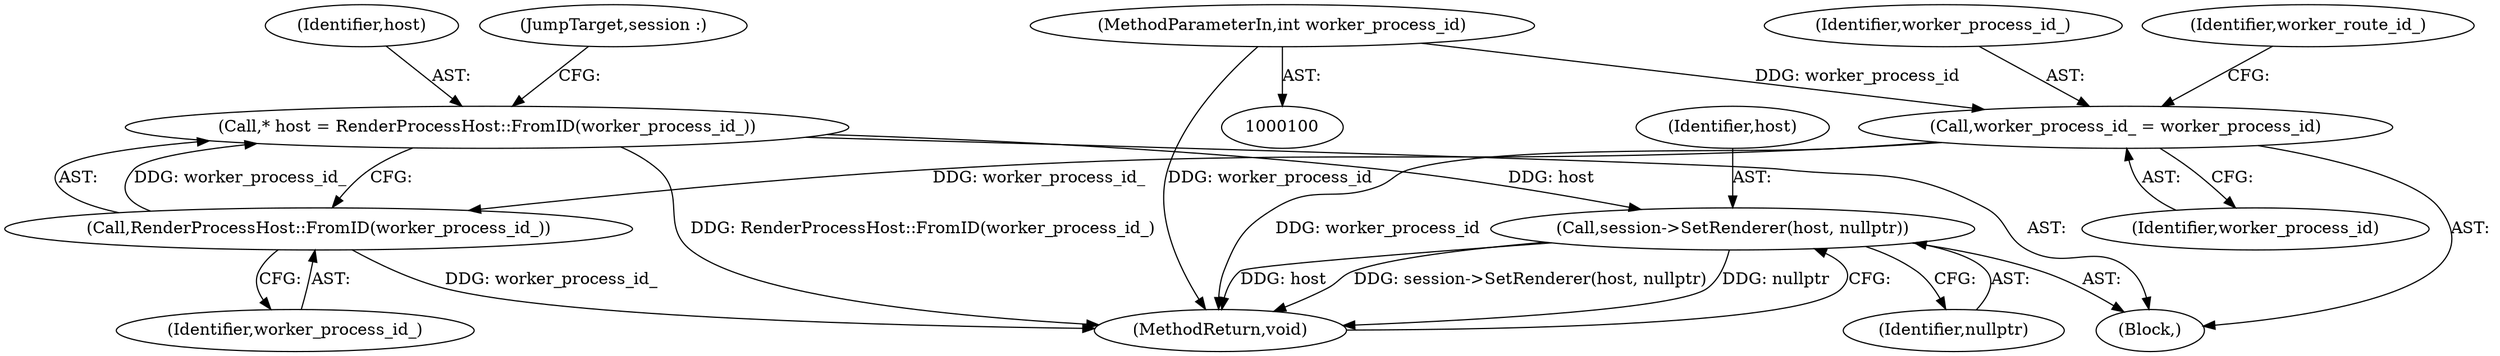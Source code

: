 digraph "1_Chrome_3c8e4852477d5b1e2da877808c998dc57db9460f_45@pointer" {
"1000122" [label="(Call,session->SetRenderer(host, nullptr))"];
"1000117" [label="(Call,* host = RenderProcessHost::FromID(worker_process_id_))"];
"1000119" [label="(Call,RenderProcessHost::FromID(worker_process_id_))"];
"1000110" [label="(Call,worker_process_id_ = worker_process_id)"];
"1000101" [label="(MethodParameterIn,int worker_process_id)"];
"1000120" [label="(Identifier,worker_process_id_)"];
"1000124" [label="(Identifier,nullptr)"];
"1000111" [label="(Identifier,worker_process_id_)"];
"1000101" [label="(MethodParameterIn,int worker_process_id)"];
"1000118" [label="(Identifier,host)"];
"1000121" [label="(JumpTarget,session :)"];
"1000119" [label="(Call,RenderProcessHost::FromID(worker_process_id_))"];
"1000112" [label="(Identifier,worker_process_id)"];
"1000103" [label="(Block,)"];
"1000117" [label="(Call,* host = RenderProcessHost::FromID(worker_process_id_))"];
"1000125" [label="(MethodReturn,void)"];
"1000123" [label="(Identifier,host)"];
"1000114" [label="(Identifier,worker_route_id_)"];
"1000122" [label="(Call,session->SetRenderer(host, nullptr))"];
"1000110" [label="(Call,worker_process_id_ = worker_process_id)"];
"1000122" -> "1000103"  [label="AST: "];
"1000122" -> "1000124"  [label="CFG: "];
"1000123" -> "1000122"  [label="AST: "];
"1000124" -> "1000122"  [label="AST: "];
"1000125" -> "1000122"  [label="CFG: "];
"1000122" -> "1000125"  [label="DDG: host"];
"1000122" -> "1000125"  [label="DDG: session->SetRenderer(host, nullptr)"];
"1000122" -> "1000125"  [label="DDG: nullptr"];
"1000117" -> "1000122"  [label="DDG: host"];
"1000117" -> "1000103"  [label="AST: "];
"1000117" -> "1000119"  [label="CFG: "];
"1000118" -> "1000117"  [label="AST: "];
"1000119" -> "1000117"  [label="AST: "];
"1000121" -> "1000117"  [label="CFG: "];
"1000117" -> "1000125"  [label="DDG: RenderProcessHost::FromID(worker_process_id_)"];
"1000119" -> "1000117"  [label="DDG: worker_process_id_"];
"1000119" -> "1000120"  [label="CFG: "];
"1000120" -> "1000119"  [label="AST: "];
"1000119" -> "1000125"  [label="DDG: worker_process_id_"];
"1000110" -> "1000119"  [label="DDG: worker_process_id_"];
"1000110" -> "1000103"  [label="AST: "];
"1000110" -> "1000112"  [label="CFG: "];
"1000111" -> "1000110"  [label="AST: "];
"1000112" -> "1000110"  [label="AST: "];
"1000114" -> "1000110"  [label="CFG: "];
"1000110" -> "1000125"  [label="DDG: worker_process_id"];
"1000101" -> "1000110"  [label="DDG: worker_process_id"];
"1000101" -> "1000100"  [label="AST: "];
"1000101" -> "1000125"  [label="DDG: worker_process_id"];
}
